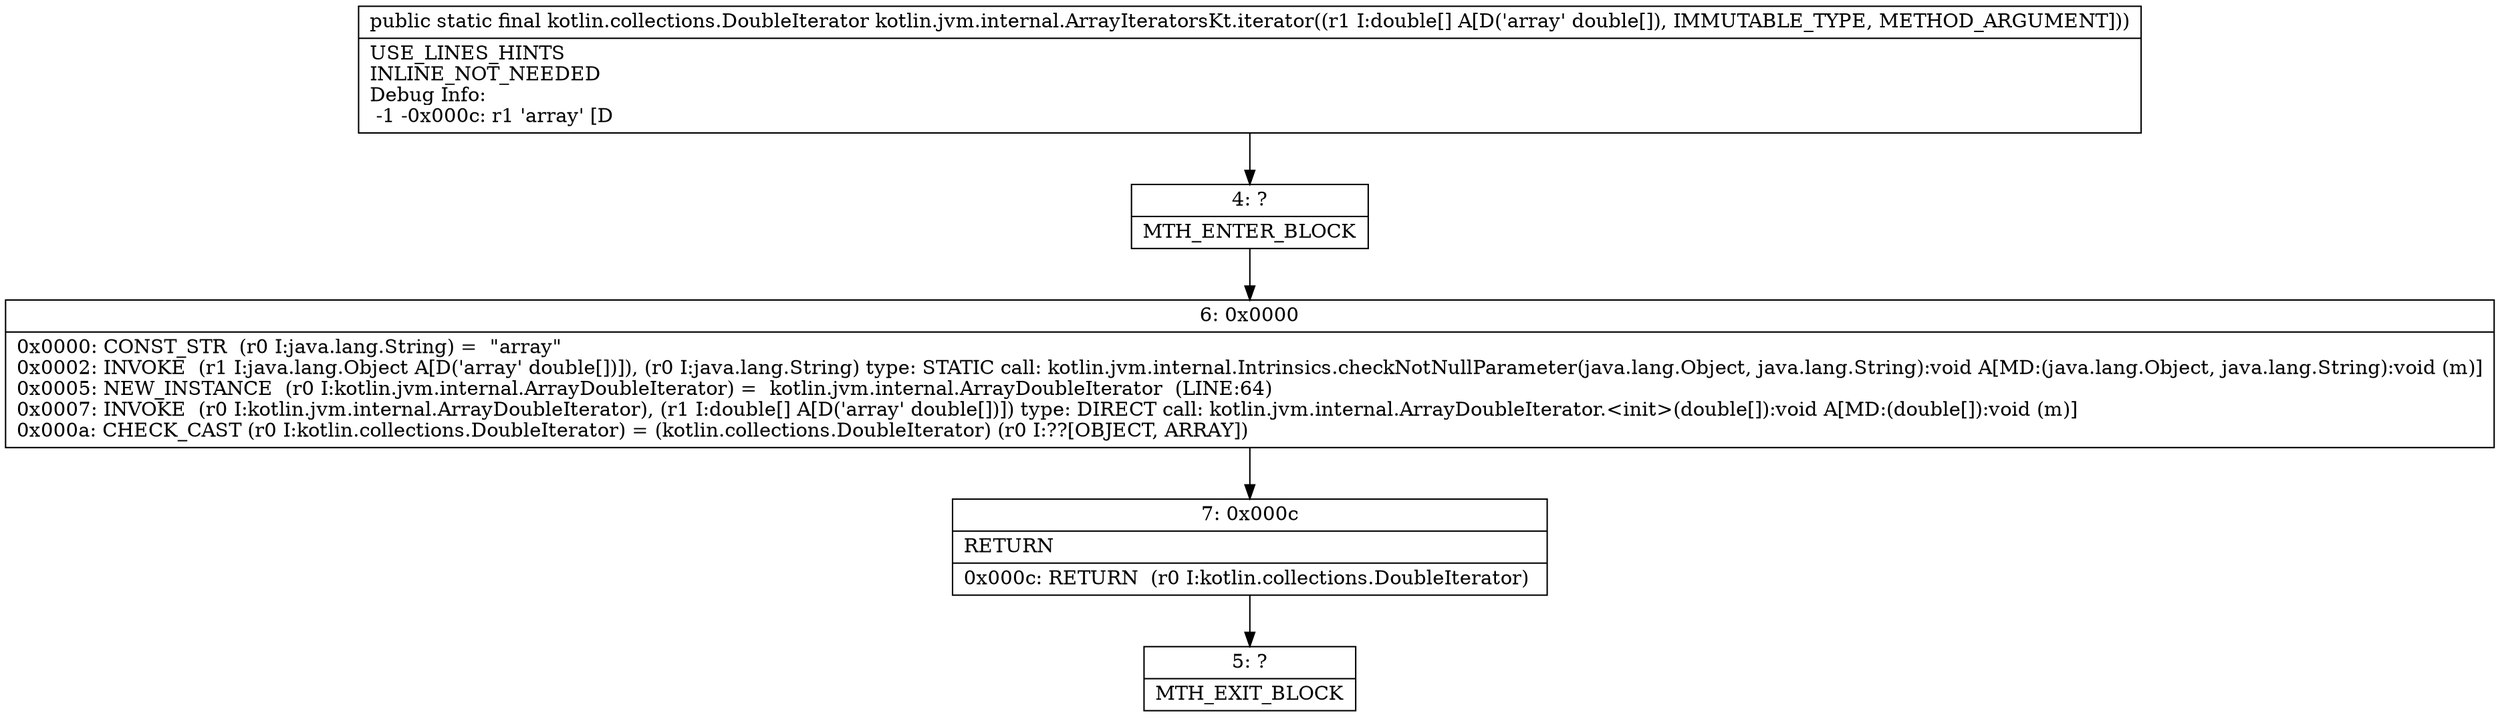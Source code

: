 digraph "CFG forkotlin.jvm.internal.ArrayIteratorsKt.iterator([D)Lkotlin\/collections\/DoubleIterator;" {
Node_4 [shape=record,label="{4\:\ ?|MTH_ENTER_BLOCK\l}"];
Node_6 [shape=record,label="{6\:\ 0x0000|0x0000: CONST_STR  (r0 I:java.lang.String) =  \"array\" \l0x0002: INVOKE  (r1 I:java.lang.Object A[D('array' double[])]), (r0 I:java.lang.String) type: STATIC call: kotlin.jvm.internal.Intrinsics.checkNotNullParameter(java.lang.Object, java.lang.String):void A[MD:(java.lang.Object, java.lang.String):void (m)]\l0x0005: NEW_INSTANCE  (r0 I:kotlin.jvm.internal.ArrayDoubleIterator) =  kotlin.jvm.internal.ArrayDoubleIterator  (LINE:64)\l0x0007: INVOKE  (r0 I:kotlin.jvm.internal.ArrayDoubleIterator), (r1 I:double[] A[D('array' double[])]) type: DIRECT call: kotlin.jvm.internal.ArrayDoubleIterator.\<init\>(double[]):void A[MD:(double[]):void (m)]\l0x000a: CHECK_CAST (r0 I:kotlin.collections.DoubleIterator) = (kotlin.collections.DoubleIterator) (r0 I:??[OBJECT, ARRAY]) \l}"];
Node_7 [shape=record,label="{7\:\ 0x000c|RETURN\l|0x000c: RETURN  (r0 I:kotlin.collections.DoubleIterator) \l}"];
Node_5 [shape=record,label="{5\:\ ?|MTH_EXIT_BLOCK\l}"];
MethodNode[shape=record,label="{public static final kotlin.collections.DoubleIterator kotlin.jvm.internal.ArrayIteratorsKt.iterator((r1 I:double[] A[D('array' double[]), IMMUTABLE_TYPE, METHOD_ARGUMENT]))  | USE_LINES_HINTS\lINLINE_NOT_NEEDED\lDebug Info:\l  \-1 \-0x000c: r1 'array' [D\l}"];
MethodNode -> Node_4;Node_4 -> Node_6;
Node_6 -> Node_7;
Node_7 -> Node_5;
}

